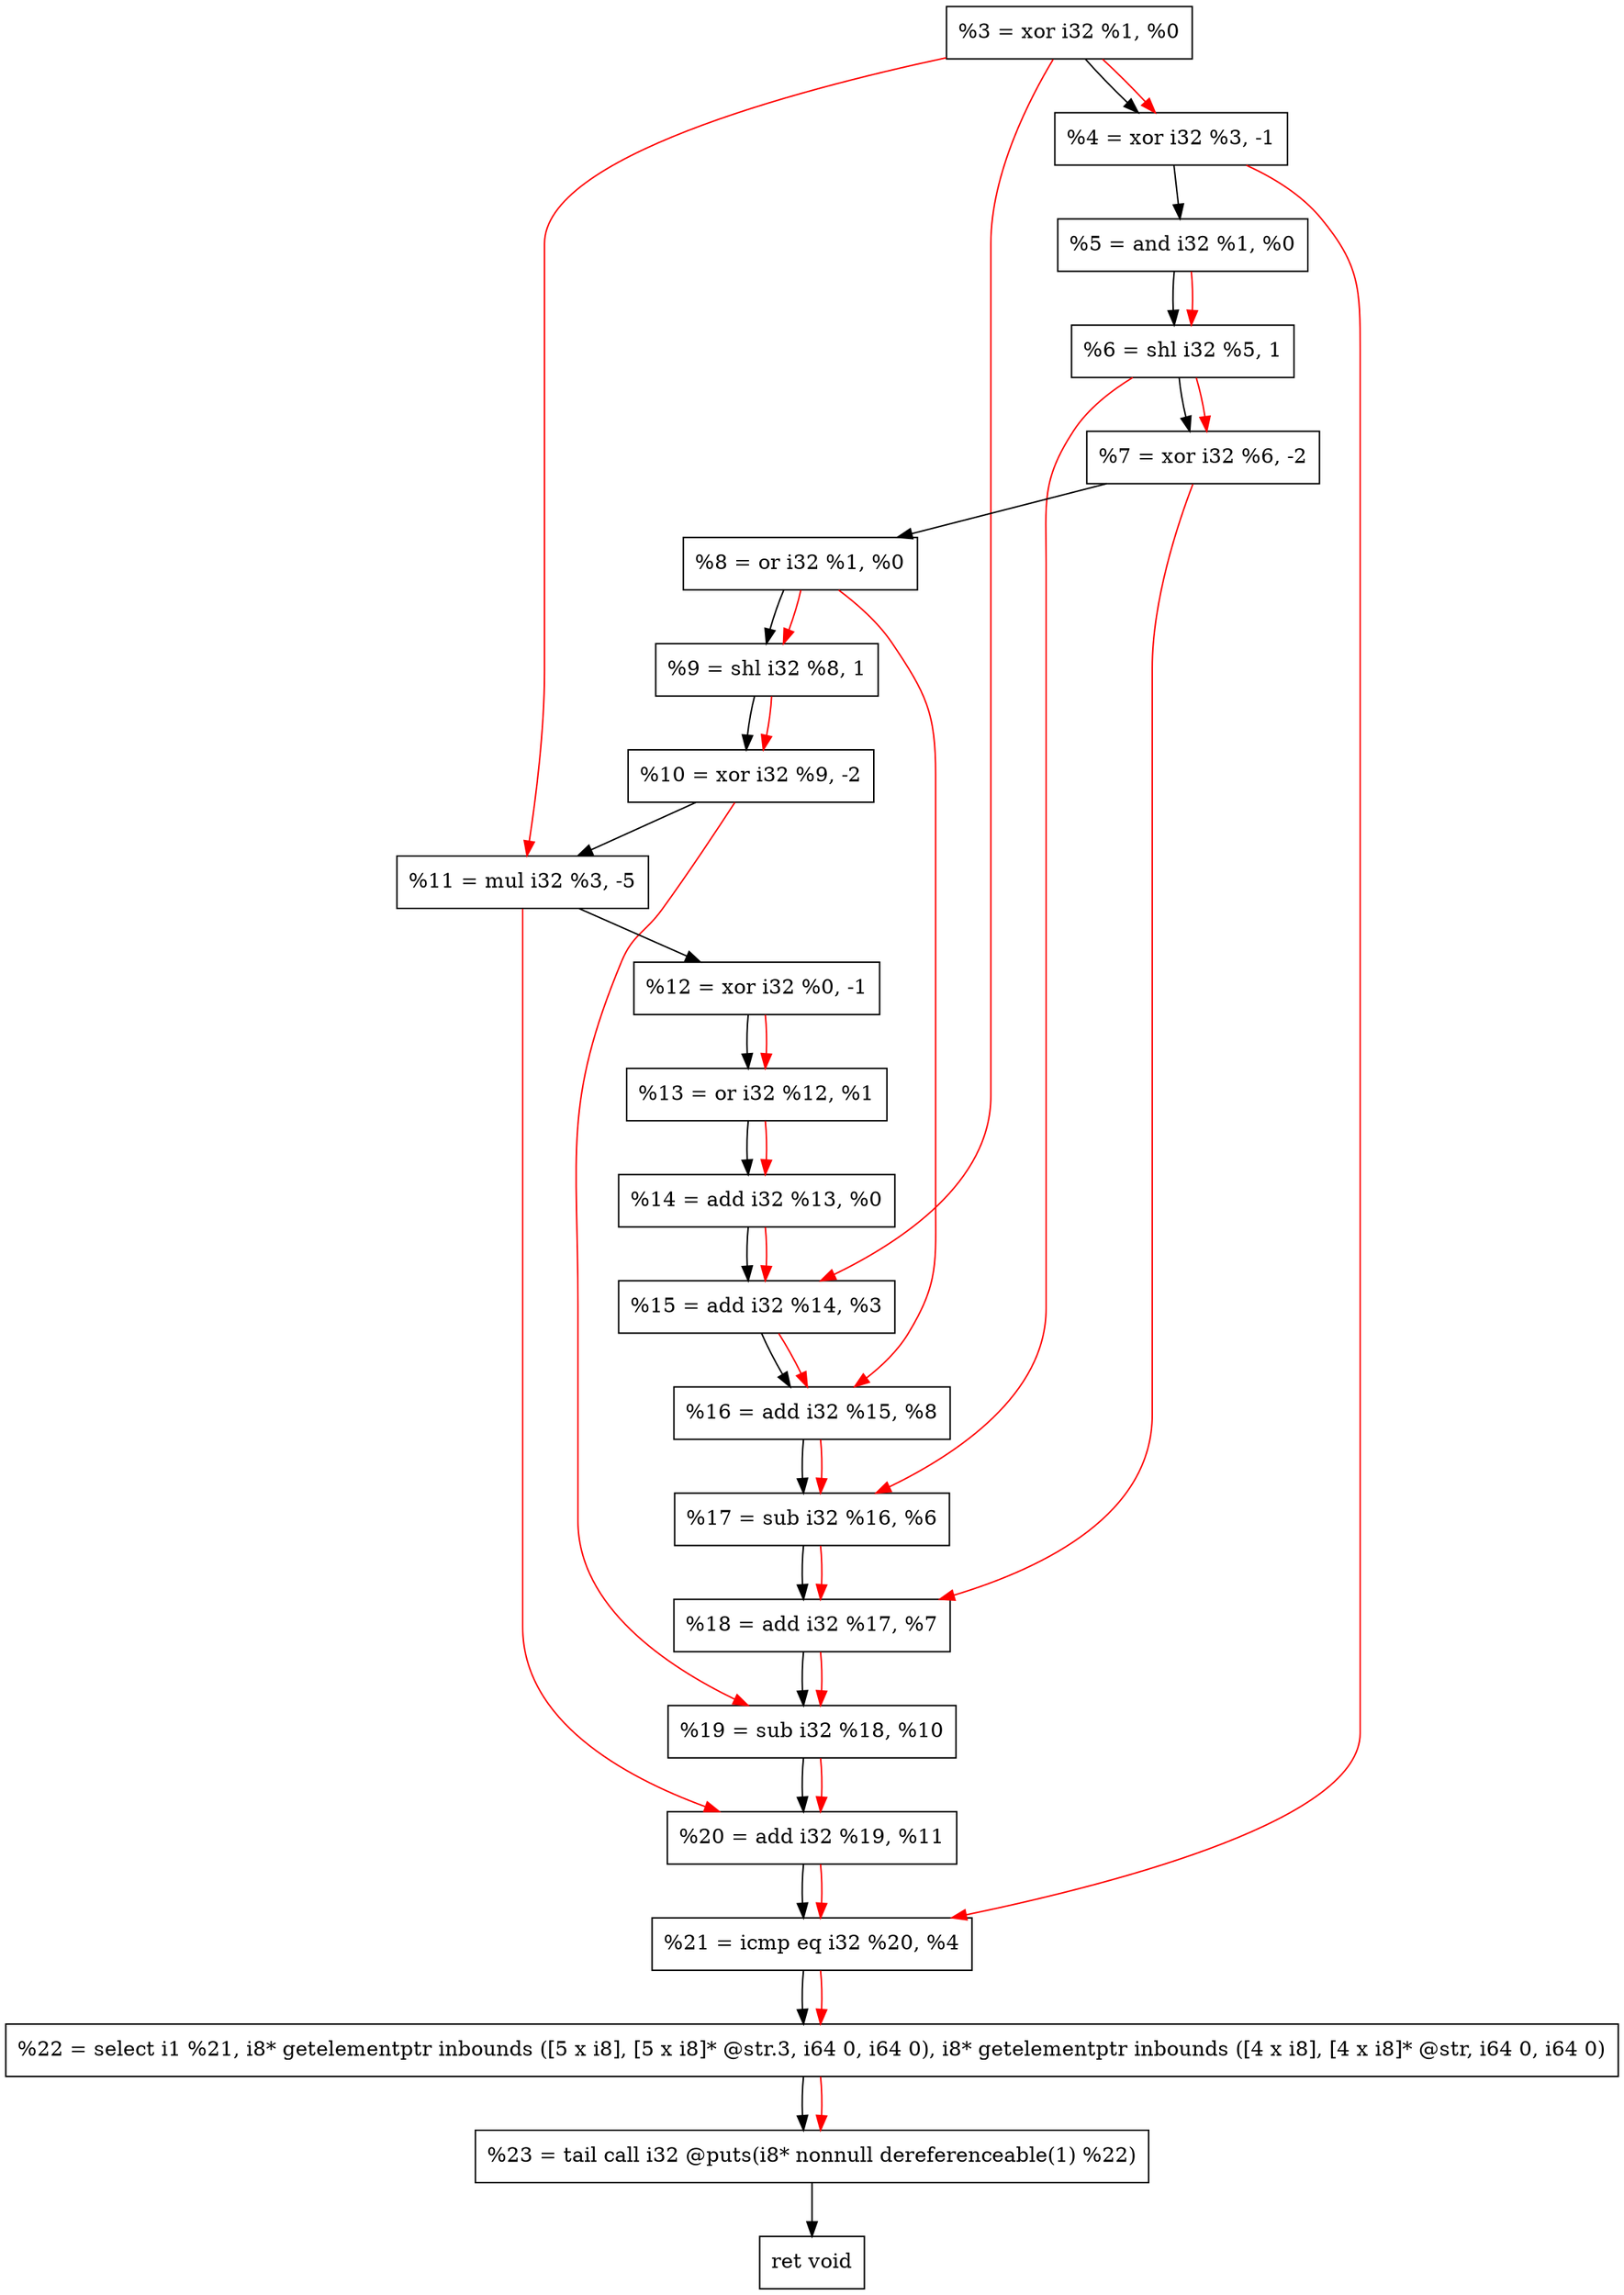 digraph "DFG for'crackme' function" {
	Node0x73f450[shape=record, label="  %3 = xor i32 %1, %0"];
	Node0x73fb00[shape=record, label="  %4 = xor i32 %3, -1"];
	Node0x73fbc0[shape=record, label="  %5 = and i32 %1, %0"];
	Node0x73fc30[shape=record, label="  %6 = shl i32 %5, 1"];
	Node0x73fcd0[shape=record, label="  %7 = xor i32 %6, -2"];
	Node0x73fd40[shape=record, label="  %8 = or i32 %1, %0"];
	Node0x73fdb0[shape=record, label="  %9 = shl i32 %8, 1"];
	Node0x73fe20[shape=record, label="  %10 = xor i32 %9, -2"];
	Node0x73fec0[shape=record, label="  %11 = mul i32 %3, -5"];
	Node0x73ff30[shape=record, label="  %12 = xor i32 %0, -1"];
	Node0x73ffa0[shape=record, label="  %13 = or i32 %12, %1"];
	Node0x740010[shape=record, label="  %14 = add i32 %13, %0"];
	Node0x740080[shape=record, label="  %15 = add i32 %14, %3"];
	Node0x7400f0[shape=record, label="  %16 = add i32 %15, %8"];
	Node0x740160[shape=record, label="  %17 = sub i32 %16, %6"];
	Node0x7401d0[shape=record, label="  %18 = add i32 %17, %7"];
	Node0x740240[shape=record, label="  %19 = sub i32 %18, %10"];
	Node0x7402b0[shape=record, label="  %20 = add i32 %19, %11"];
	Node0x740320[shape=record, label="  %21 = icmp eq i32 %20, %4"];
	Node0x6e0268[shape=record, label="  %22 = select i1 %21, i8* getelementptr inbounds ([5 x i8], [5 x i8]* @str.3, i64 0, i64 0), i8* getelementptr inbounds ([4 x i8], [4 x i8]* @str, i64 0, i64 0)"];
	Node0x7407c0[shape=record, label="  %23 = tail call i32 @puts(i8* nonnull dereferenceable(1) %22)"];
	Node0x740810[shape=record, label="  ret void"];
	Node0x73f450 -> Node0x73fb00;
	Node0x73fb00 -> Node0x73fbc0;
	Node0x73fbc0 -> Node0x73fc30;
	Node0x73fc30 -> Node0x73fcd0;
	Node0x73fcd0 -> Node0x73fd40;
	Node0x73fd40 -> Node0x73fdb0;
	Node0x73fdb0 -> Node0x73fe20;
	Node0x73fe20 -> Node0x73fec0;
	Node0x73fec0 -> Node0x73ff30;
	Node0x73ff30 -> Node0x73ffa0;
	Node0x73ffa0 -> Node0x740010;
	Node0x740010 -> Node0x740080;
	Node0x740080 -> Node0x7400f0;
	Node0x7400f0 -> Node0x740160;
	Node0x740160 -> Node0x7401d0;
	Node0x7401d0 -> Node0x740240;
	Node0x740240 -> Node0x7402b0;
	Node0x7402b0 -> Node0x740320;
	Node0x740320 -> Node0x6e0268;
	Node0x6e0268 -> Node0x7407c0;
	Node0x7407c0 -> Node0x740810;
edge [color=red]
	Node0x73f450 -> Node0x73fb00;
	Node0x73fbc0 -> Node0x73fc30;
	Node0x73fc30 -> Node0x73fcd0;
	Node0x73fd40 -> Node0x73fdb0;
	Node0x73fdb0 -> Node0x73fe20;
	Node0x73f450 -> Node0x73fec0;
	Node0x73ff30 -> Node0x73ffa0;
	Node0x73ffa0 -> Node0x740010;
	Node0x740010 -> Node0x740080;
	Node0x73f450 -> Node0x740080;
	Node0x740080 -> Node0x7400f0;
	Node0x73fd40 -> Node0x7400f0;
	Node0x7400f0 -> Node0x740160;
	Node0x73fc30 -> Node0x740160;
	Node0x740160 -> Node0x7401d0;
	Node0x73fcd0 -> Node0x7401d0;
	Node0x7401d0 -> Node0x740240;
	Node0x73fe20 -> Node0x740240;
	Node0x740240 -> Node0x7402b0;
	Node0x73fec0 -> Node0x7402b0;
	Node0x7402b0 -> Node0x740320;
	Node0x73fb00 -> Node0x740320;
	Node0x740320 -> Node0x6e0268;
	Node0x6e0268 -> Node0x7407c0;
}
